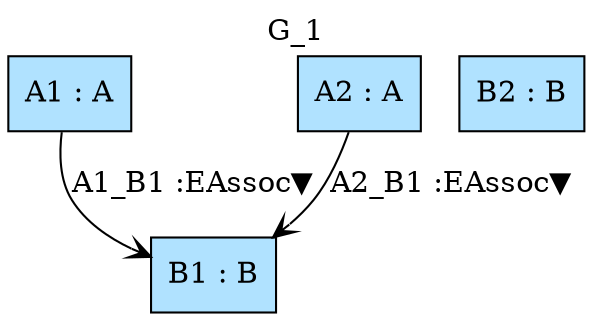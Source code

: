 digraph {graph[label=G_1,labelloc=tl,labelfontsize=12];
"A1"[shape=box,fillcolor=lightskyblue1,style = filled,label="A1 : A"];
"A2"[shape=box,fillcolor=lightskyblue1,style = filled,label="A2 : A"];
"B1"[shape=box,fillcolor=lightskyblue1,style = filled,label="B1 : B"];
"B2"[shape=box,fillcolor=lightskyblue1,style = filled,label="B2 : B"];

"A1"->"B1"[label="A1_B1 :EAssoc▼",arrowhead=vee];
"A2"->"B1"[label="A2_B1 :EAssoc▼",arrowhead=vee];
}